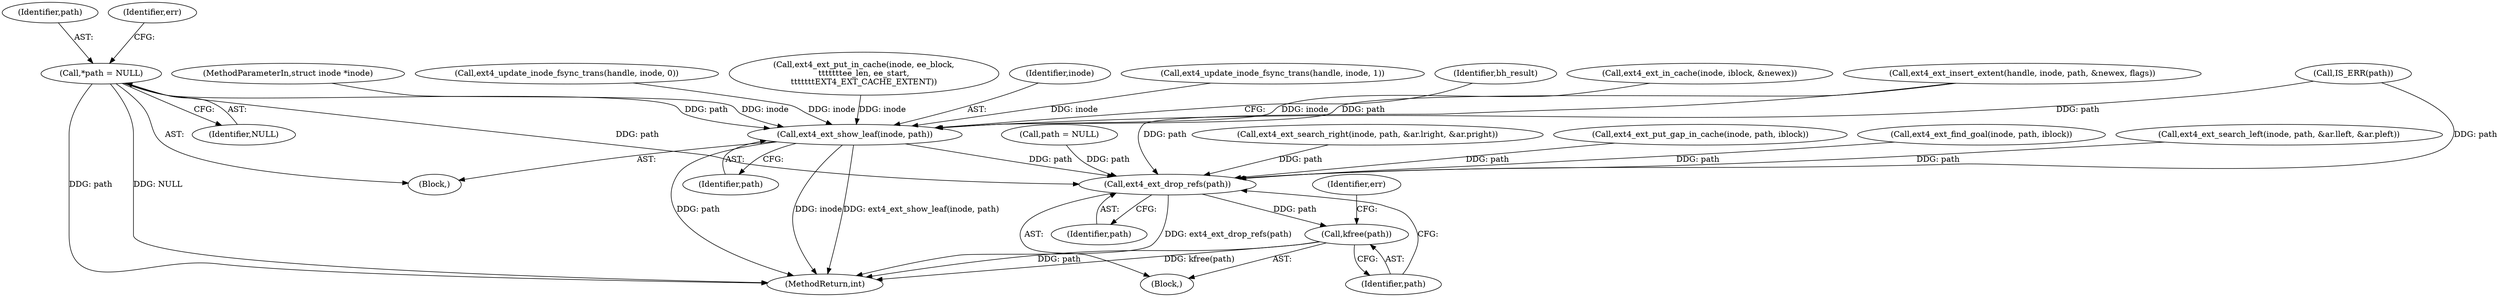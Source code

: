 digraph "0_linux_744692dc059845b2a3022119871846e74d4f6e11@pointer" {
"1000136" [label="(Call,*path = NULL)"];
"1000719" [label="(Call,ext4_ext_show_leaf(inode, path))"];
"1000742" [label="(Call,ext4_ext_drop_refs(path))"];
"1000744" [label="(Call,kfree(path))"];
"1000723" [label="(Identifier,bh_result)"];
"1000751" [label="(MethodReturn,int)"];
"1000742" [label="(Call,ext4_ext_drop_refs(path))"];
"1000247" [label="(Call,path = NULL)"];
"1000638" [label="(Call,ext4_ext_insert_extent(handle, inode, path, &newex, flags))"];
"1000138" [label="(Identifier,NULL)"];
"1000136" [label="(Call,*path = NULL)"];
"1000743" [label="(Identifier,path)"];
"1000240" [label="(Call,IS_ERR(path))"];
"1000178" [label="(Call,ext4_ext_in_cache(inode, iblock, &newex))"];
"1000129" [label="(MethodParameterIn,struct inode *inode)"];
"1000137" [label="(Identifier,path)"];
"1000707" [label="(Call,ext4_update_inode_fsync_trans(handle, inode, 0))"];
"1000744" [label="(Call,kfree(path))"];
"1000741" [label="(Block,)"];
"1000721" [label="(Identifier,path)"];
"1000353" [label="(Call,ext4_ext_put_in_cache(inode, ee_block,\n\t\t\t\t\t\t\tee_len, ee_start,\n\t\t\t\t\t\t\tEXT4_EXT_CACHE_EXTENT))"];
"1000745" [label="(Identifier,path)"];
"1000414" [label="(Call,ext4_ext_search_right(inode, path, &ar.lright, &ar.pright))"];
"1000381" [label="(Call,ext4_ext_put_gap_in_cache(inode, path, iblock))"];
"1000134" [label="(Block,)"];
"1000491" [label="(Call,ext4_ext_find_goal(inode, path, iblock))"];
"1000719" [label="(Call,ext4_ext_show_leaf(inode, path))"];
"1000720" [label="(Identifier,inode)"];
"1000393" [label="(Call,ext4_ext_search_left(inode, path, &ar.lleft, &ar.pleft))"];
"1000702" [label="(Call,ext4_update_inode_fsync_trans(handle, inode, 1))"];
"1000146" [label="(Identifier,err)"];
"1000748" [label="(Identifier,err)"];
"1000136" -> "1000134"  [label="AST: "];
"1000136" -> "1000138"  [label="CFG: "];
"1000137" -> "1000136"  [label="AST: "];
"1000138" -> "1000136"  [label="AST: "];
"1000146" -> "1000136"  [label="CFG: "];
"1000136" -> "1000751"  [label="DDG: NULL"];
"1000136" -> "1000751"  [label="DDG: path"];
"1000136" -> "1000719"  [label="DDG: path"];
"1000136" -> "1000742"  [label="DDG: path"];
"1000719" -> "1000134"  [label="AST: "];
"1000719" -> "1000721"  [label="CFG: "];
"1000720" -> "1000719"  [label="AST: "];
"1000721" -> "1000719"  [label="AST: "];
"1000723" -> "1000719"  [label="CFG: "];
"1000719" -> "1000751"  [label="DDG: path"];
"1000719" -> "1000751"  [label="DDG: inode"];
"1000719" -> "1000751"  [label="DDG: ext4_ext_show_leaf(inode, path)"];
"1000707" -> "1000719"  [label="DDG: inode"];
"1000178" -> "1000719"  [label="DDG: inode"];
"1000353" -> "1000719"  [label="DDG: inode"];
"1000702" -> "1000719"  [label="DDG: inode"];
"1000129" -> "1000719"  [label="DDG: inode"];
"1000638" -> "1000719"  [label="DDG: path"];
"1000240" -> "1000719"  [label="DDG: path"];
"1000719" -> "1000742"  [label="DDG: path"];
"1000742" -> "1000741"  [label="AST: "];
"1000742" -> "1000743"  [label="CFG: "];
"1000743" -> "1000742"  [label="AST: "];
"1000745" -> "1000742"  [label="CFG: "];
"1000742" -> "1000751"  [label="DDG: ext4_ext_drop_refs(path)"];
"1000247" -> "1000742"  [label="DDG: path"];
"1000638" -> "1000742"  [label="DDG: path"];
"1000381" -> "1000742"  [label="DDG: path"];
"1000491" -> "1000742"  [label="DDG: path"];
"1000414" -> "1000742"  [label="DDG: path"];
"1000240" -> "1000742"  [label="DDG: path"];
"1000393" -> "1000742"  [label="DDG: path"];
"1000742" -> "1000744"  [label="DDG: path"];
"1000744" -> "1000741"  [label="AST: "];
"1000744" -> "1000745"  [label="CFG: "];
"1000745" -> "1000744"  [label="AST: "];
"1000748" -> "1000744"  [label="CFG: "];
"1000744" -> "1000751"  [label="DDG: kfree(path)"];
"1000744" -> "1000751"  [label="DDG: path"];
}
